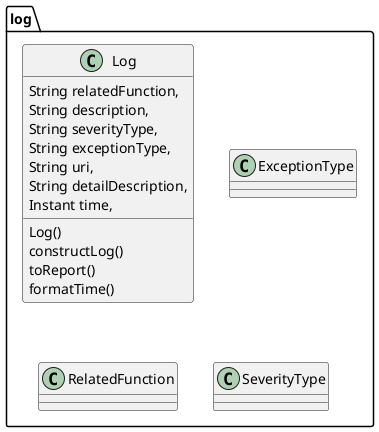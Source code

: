 @startuml

package log {
  class Log {
    String relatedFunction,
    String description,
    String severityType,
    String exceptionType,
    String uri,
    String detailDescription,
    Instant time,

    Log()
    constructLog()
    toReport()
    formatTime()
  }
  class ExceptionType {
    
  }
  class RelatedFunction {

  }
  class SeverityType {

  }
}

@enduml